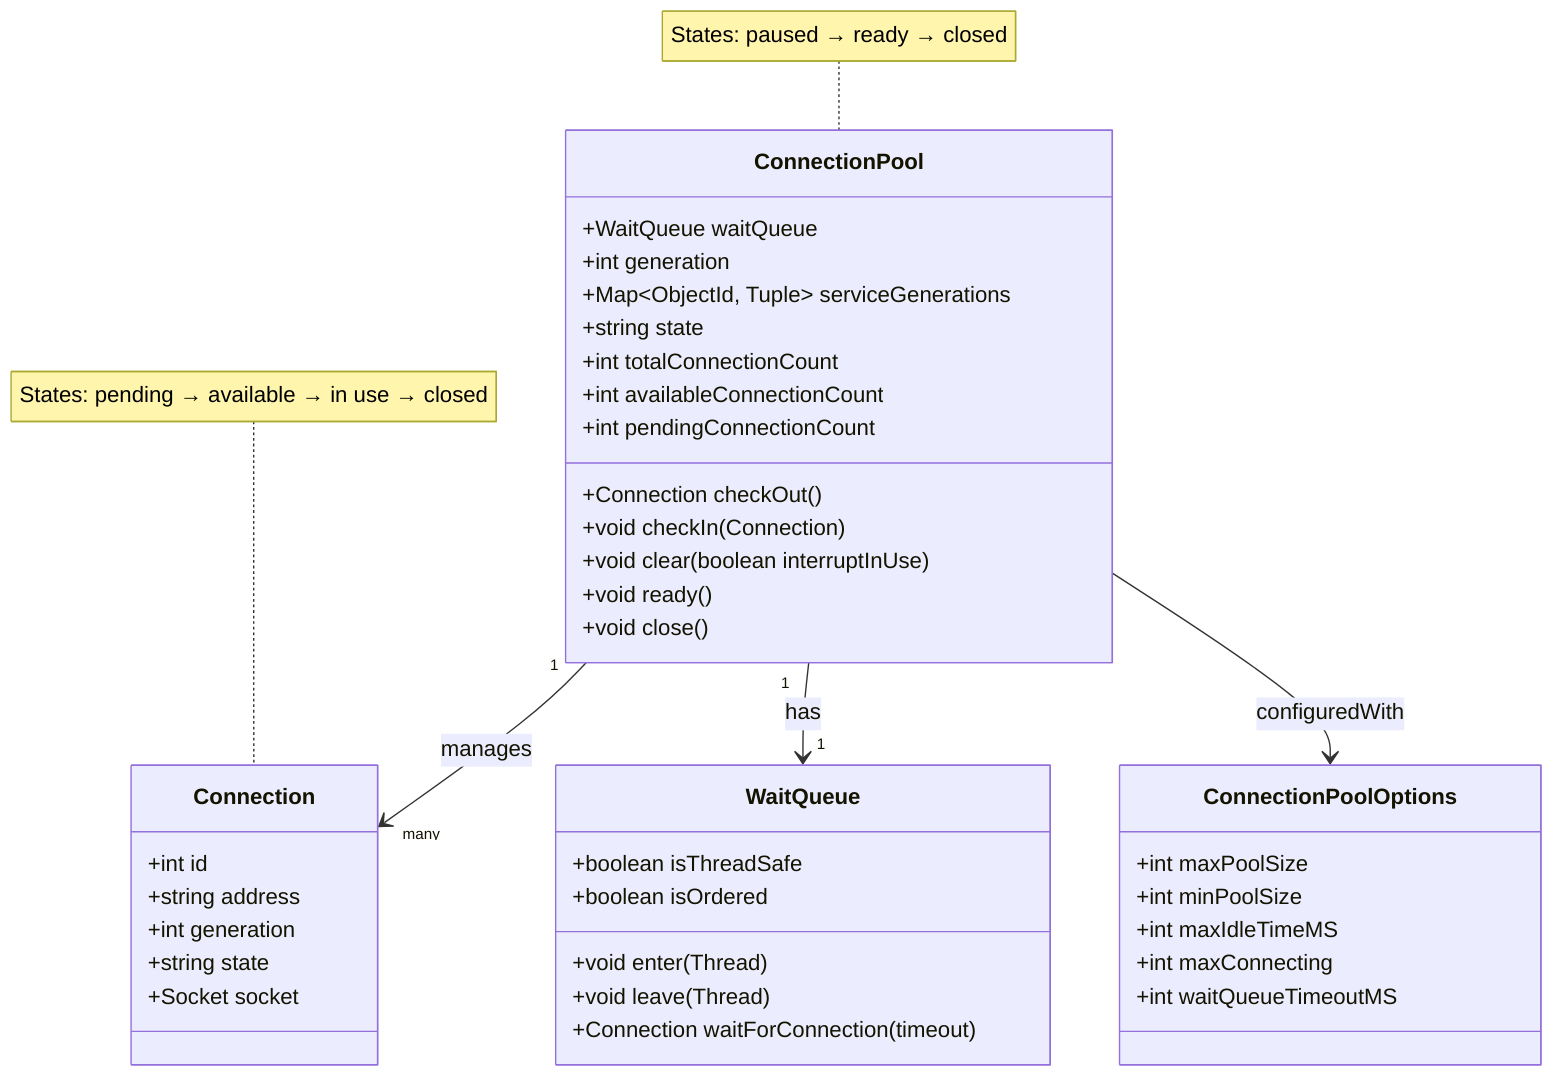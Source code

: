 classDiagram
    class ConnectionPool {
        +WaitQueue waitQueue
        +int generation
        +Map~ObjectId, Tuple~ serviceGenerations
        +string state
        +int totalConnectionCount
        +int availableConnectionCount  
        +int pendingConnectionCount
        +Connection checkOut()
        +void checkIn(Connection)
        +void clear(boolean interruptInUse)
        +void ready()
        +void close()
    }

    class Connection {
        +int id
        +string address
        +int generation
        +string state
        +Socket socket
    }

    class WaitQueue {
        +boolean isThreadSafe
        +boolean isOrdered
        +void enter(Thread)
        +void leave(Thread)
        +Connection waitForConnection(timeout)
    }

    class ConnectionPoolOptions {
        +int maxPoolSize
        +int minPoolSize
        +int maxIdleTimeMS
        +int maxConnecting
        +int waitQueueTimeoutMS
    }

    ConnectionPool "1" --> "many" Connection : manages
    ConnectionPool "1" --> "1" WaitQueue : has
    ConnectionPool --> ConnectionPoolOptions : configuredWith
    
    note for Connection "States: pending → available → in use → closed"
    note for ConnectionPool "States: paused → ready → closed"